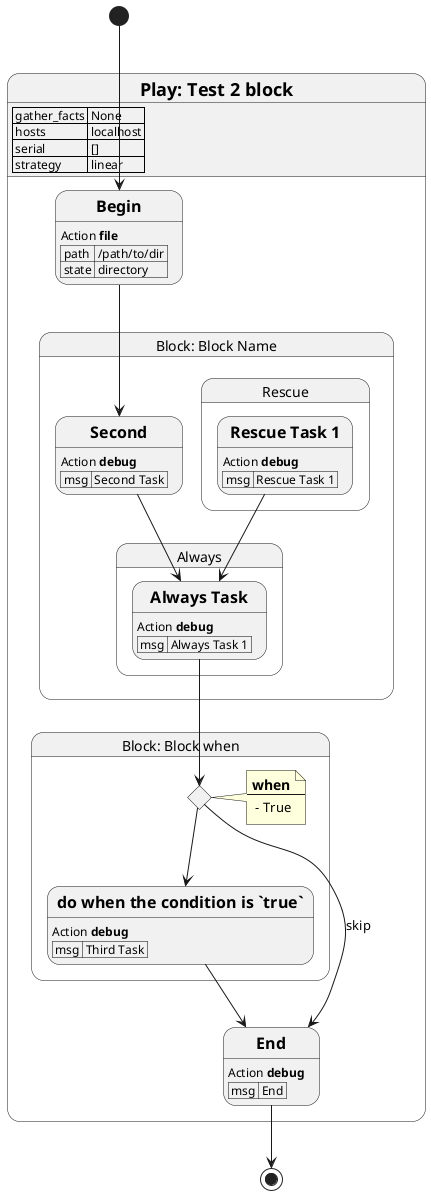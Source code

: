 @startuml
state "= Play: Test 2 block" as play_1 {
    play_1 : | gather_facts | None |
    play_1 : | hosts | localhost |
    play_1 : | serial | [] |
    play_1 : | strategy | linear |
    state "== Begin" as task_1
    task_1 : Action **file**
    task_1 : | path | /path/to/dir |
    task_1 : | state | directory |
    state "Block: Block Name" as block_1 {
        state "== Second" as task_2
        task_2 : Action **debug**
        task_2 : | msg | Second Task |
        state "Always" as block_1_always {
            state "== Always Task" as task_3
            task_3 : Action **debug**
            task_3 : | msg | Always Task 1 |
        }
        state "Rescue" as block_1_rescue {
            state "== Rescue Task 1" as task_4
            task_4 : Action **debug**
            task_4 : | msg | Rescue Task 1 |
        }
    }
    state "Block: Block when" as block_2 {
        state task_5_when <<choice>>
        note right of task_5_when
            === when
            ----
             - True
        end note
        state "== do when the condition is `true`" as task_5
        task_5 : Action **debug**
        task_5 : | msg | Third Task |
    }
    state "== End" as task_6
    task_6 : Action **debug**
    task_6 : | msg | End |
}
[*] --> task_1
task_1 --> task_2
task_2 --> task_3
task_3 --> task_5_when
task_4 --> task_3
task_5_when --> task_5
task_5 --> task_6
task_5_when --> task_6 : skip
task_6 --> [*]
@enduml
